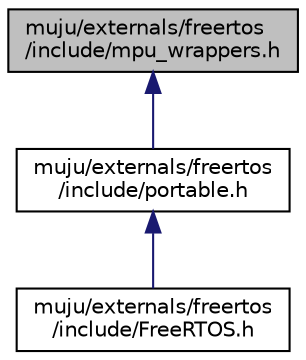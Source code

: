 digraph "muju/externals/freertos/include/mpu_wrappers.h"
{
  edge [fontname="Helvetica",fontsize="10",labelfontname="Helvetica",labelfontsize="10"];
  node [fontname="Helvetica",fontsize="10",shape=record];
  Node1 [label="muju/externals/freertos\l/include/mpu_wrappers.h",height=0.2,width=0.4,color="black", fillcolor="grey75", style="filled", fontcolor="black"];
  Node1 -> Node2 [dir="back",color="midnightblue",fontsize="10",style="solid",fontname="Helvetica"];
  Node2 [label="muju/externals/freertos\l/include/portable.h",height=0.2,width=0.4,color="black", fillcolor="white", style="filled",URL="$externals_2freertos_2include_2portable_8h.html"];
  Node2 -> Node3 [dir="back",color="midnightblue",fontsize="10",style="solid",fontname="Helvetica"];
  Node3 [label="muju/externals/freertos\l/include/FreeRTOS.h",height=0.2,width=0.4,color="black", fillcolor="white", style="filled",URL="$externals_2freertos_2include_2_free_r_t_o_s_8h.html"];
}
